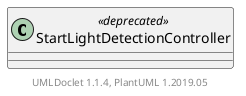 @startuml

    class StartLightDetectionController <<deprecated>> [[StartLightDetectionController.html]] {
    }


    center footer UMLDoclet 1.1.4, PlantUML 1.2019.05
@enduml
